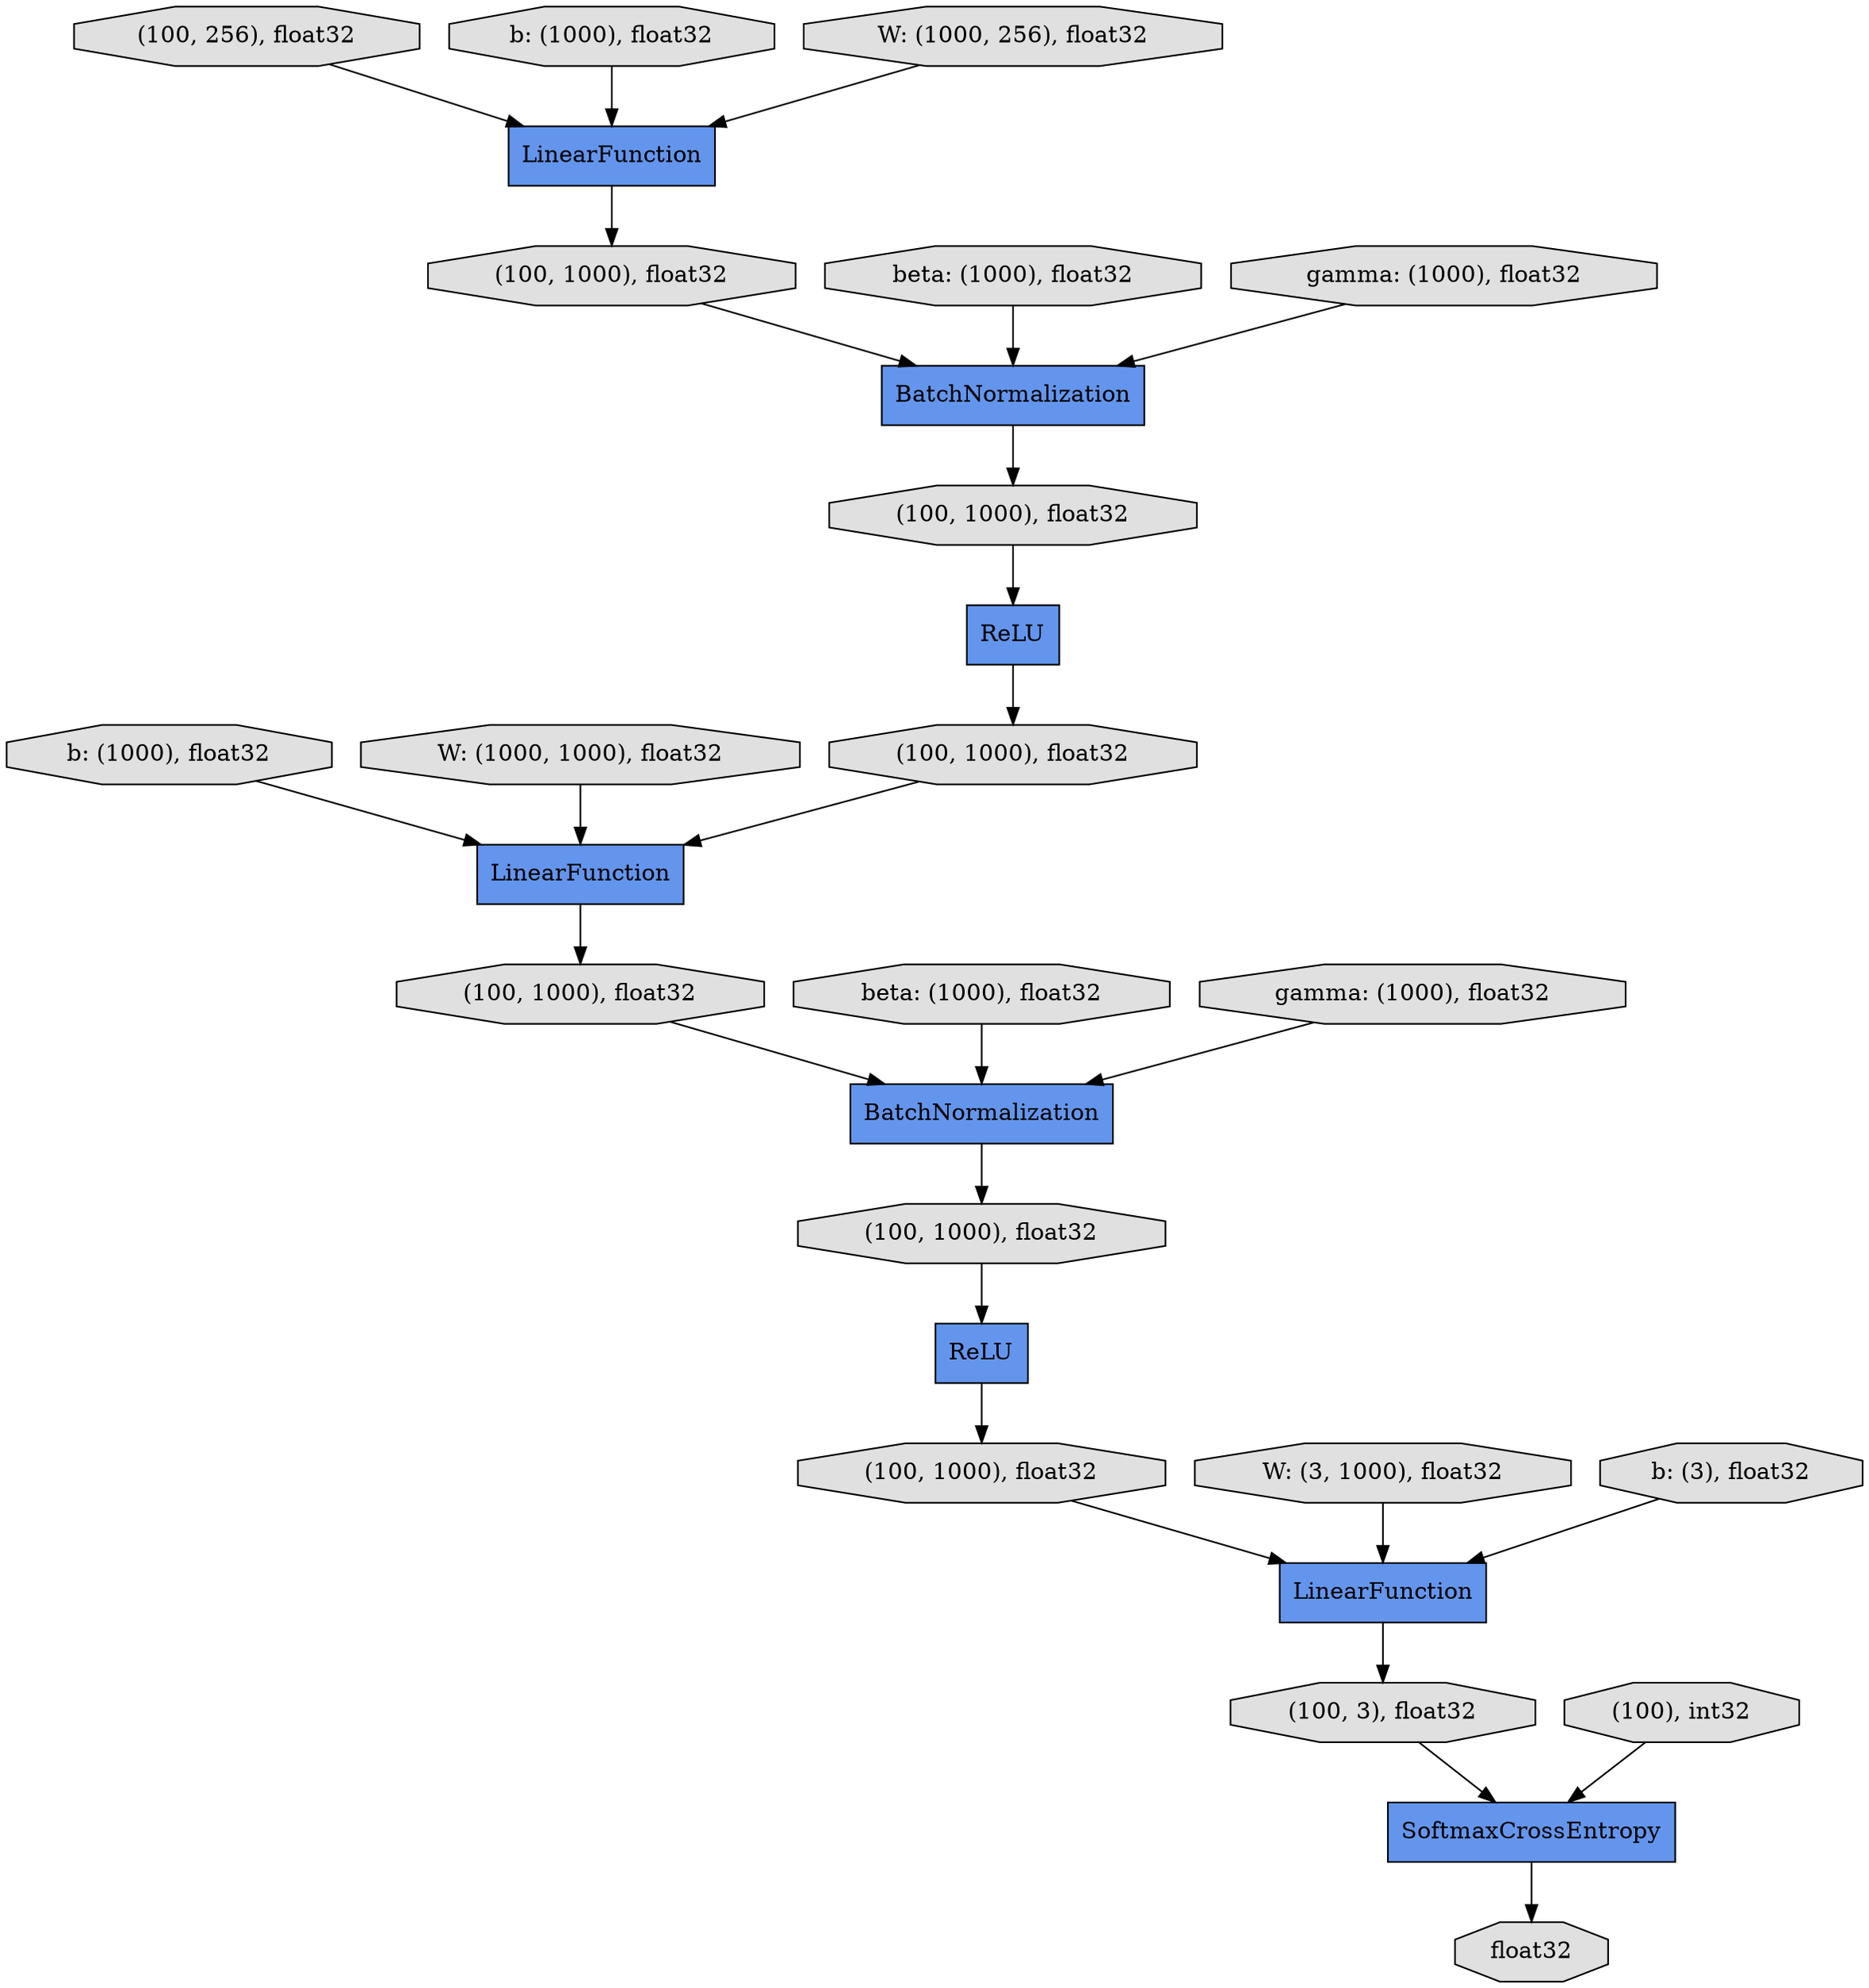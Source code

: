 digraph graphname{rankdir=TB;139683832010784 [label="b: (1000), float32",shape="octagon",fillcolor="#E0E0E0",style="filled"];139672242292816 [label="(100, 3), float32",shape="octagon",fillcolor="#E0E0E0",style="filled"];139672242290800 [label="BatchNormalization",shape="record",fillcolor="#6495ED",style="filled"];139672242292912 [label="float32",shape="octagon",fillcolor="#E0E0E0",style="filled"];139672242290944 [label="LinearFunction",shape="record",fillcolor="#6495ED",style="filled"];139672242291040 [label="(100, 256), float32",shape="octagon",fillcolor="#E0E0E0",style="filled"];139683831671152 [label="beta: (1000), float32",shape="octagon",fillcolor="#E0E0E0",style="filled"];139672242291184 [label="BatchNormalization",shape="record",fillcolor="#6495ED",style="filled"];139672242291232 [label="(100, 1000), float32",shape="octagon",fillcolor="#E0E0E0",style="filled"];139683831550544 [label="W: (1000, 1000), float32",shape="octagon",fillcolor="#E0E0E0",style="filled"];139672242291376 [label="(100, 1000), float32",shape="octagon",fillcolor="#E0E0E0",style="filled"];139672242291424 [label="LinearFunction",shape="record",fillcolor="#6495ED",style="filled"];139683831618432 [label="b: (1000), float32",shape="octagon",fillcolor="#E0E0E0",style="filled"];139672242291616 [label="(100, 1000), float32",shape="octagon",fillcolor="#E0E0E0",style="filled"];139683831669664 [label="W: (3, 1000), float32",shape="octagon",fillcolor="#E0E0E0",style="filled"];139683831669808 [label="b: (3), float32",shape="octagon",fillcolor="#E0E0E0",style="filled"];139683831669952 [label="beta: (1000), float32",shape="octagon",fillcolor="#E0E0E0",style="filled"];139672242292000 [label="(100, 1000), float32",shape="octagon",fillcolor="#E0E0E0",style="filled"];139683831670144 [label="gamma: (1000), float32",shape="octagon",fillcolor="#E0E0E0",style="filled"];139672242292192 [label="(100, 1000), float32",shape="octagon",fillcolor="#E0E0E0",style="filled"];139683831619056 [label="W: (1000, 256), float32",shape="octagon",fillcolor="#E0E0E0",style="filled"];139672242292336 [label="SoftmaxCrossEntropy",shape="record",fillcolor="#6495ED",style="filled"];139672242292384 [label="(100, 1000), float32",shape="octagon",fillcolor="#E0E0E0",style="filled"];139672242745104 [label="ReLU",shape="record",fillcolor="#6495ED",style="filled"];139672242292624 [label="(100), int32",shape="octagon",fillcolor="#E0E0E0",style="filled"];139672242745248 [label="LinearFunction",shape="record",fillcolor="#6495ED",style="filled"];139672242745296 [label="ReLU",shape="record",fillcolor="#6495ED",style="filled"];139683831670768 [label="gamma: (1000), float32",shape="octagon",fillcolor="#E0E0E0",style="filled"];139683831669664 -> 139672242290944;139672242291184 -> 139672242292192;139672242290944 -> 139672242292816;139672242291424 -> 139672242292000;139672242291376 -> 139672242745104;139683831618432 -> 139672242745248;139683831619056 -> 139672242745248;139672242291232 -> 139672242290800;139672242292624 -> 139672242292336;139683831670144 -> 139672242290800;139672242292384 -> 139672242290944;139672242292000 -> 139672242291184;139672242291616 -> 139672242291424;139683832010784 -> 139672242291424;139672242292336 -> 139672242292912;139672242745248 -> 139672242291232;139683831670768 -> 139672242291184;139672242745296 -> 139672242292384;139672242290800 -> 139672242291376;139672242291040 -> 139672242745248;139672242292816 -> 139672242292336;139672242745104 -> 139672242291616;139683831550544 -> 139672242291424;139683831669952 -> 139672242290800;139683831671152 -> 139672242291184;139683831669808 -> 139672242290944;139672242292192 -> 139672242745296;}